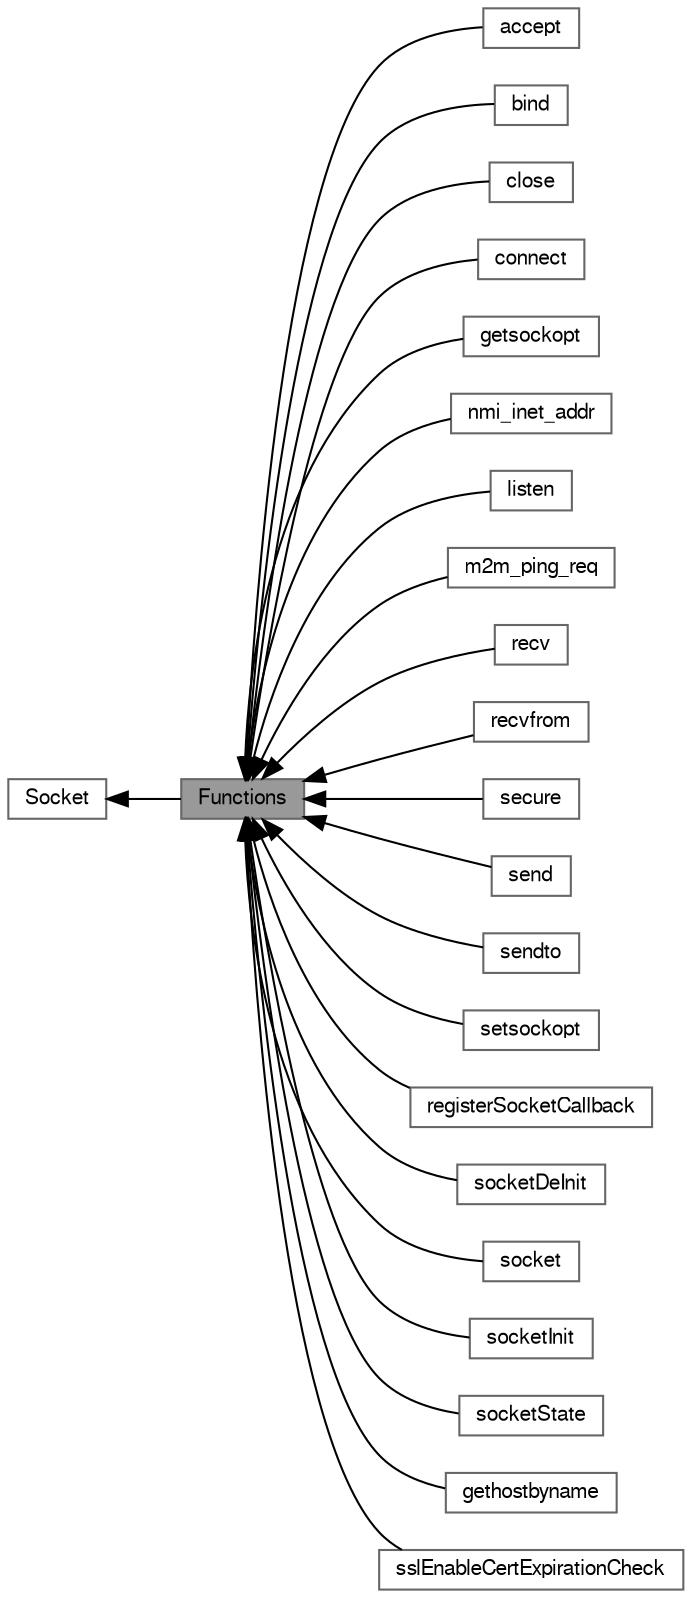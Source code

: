 digraph "Functions"
{
 // LATEX_PDF_SIZE
  bgcolor="transparent";
  edge [fontname=FreeSans,fontsize=10,labelfontname=FreeSans,labelfontsize=10];
  node [fontname=FreeSans,fontsize=10,shape=box,height=0.2,width=0.4];
  rankdir=LR;
  Node10 [label="accept",height=0.2,width=0.4,color="grey40", fillcolor="white", style="filled",URL="$group___accept_fn.html",tooltip="The function has no current implementation."];
  Node8 [label="bind",height=0.2,width=0.4,color="grey40", fillcolor="white", style="filled",URL="$group___bind_fn.html",tooltip="Asynchronous bind function associates the provided address and local port to the socket."];
  Node17 [label="close",height=0.2,width=0.4,color="grey40", fillcolor="white", style="filled",URL="$group___close_socket_fn.html",tooltip="Synchronous close function, releases all the socket assigned resources."];
  Node11 [label="connect",height=0.2,width=0.4,color="grey40", fillcolor="white", style="filled",URL="$group___connect_fn.html",tooltip="Establishes a TCP connection with a remote server."];
  Node22 [label="getsockopt",height=0.2,width=0.4,color="grey40", fillcolor="white", style="filled",URL="$group___get_socket_options_fn.html",tooltip="Get socket options retrieves This Function isn't implemented yet but this is the form that will be re..."];
  Node18 [label="nmi_inet_addr",height=0.2,width=0.4,color="grey40", fillcolor="white", style="filled",URL="$group___inet_address_fn.html",tooltip="Synchronous function which returns a BSD socket compliant Internet Protocol (IPv4) socket address."];
  Node9 [label="listen",height=0.2,width=0.4,color="grey40", fillcolor="white", style="filled",URL="$group___listen_fn.html",tooltip="After successful socket binding to an IP address and port on the system, start listening on a passive..."];
  Node23 [label="m2m_ping_req",height=0.2,width=0.4,color="grey40", fillcolor="white", style="filled",URL="$group___ping_fn.html",tooltip="The function sends ping request to the given IP Address."];
  Node13 [label="recv",height=0.2,width=0.4,color="grey40", fillcolor="white", style="filled",URL="$group___receive_fn.html",tooltip="An asynchronous receive function, used to retrieve data from a TCP stream."];
  Node14 [label="recvfrom",height=0.2,width=0.4,color="grey40", fillcolor="white", style="filled",URL="$group___receive_from_socket_fn.html",tooltip="Receives data from a UDP Socket."];
  Node12 [label="secure",height=0.2,width=0.4,color="grey40", fillcolor="white", style="filled",URL="$group___secure_fn.html",tooltip="Converts an (insecure) TCP connection with a remote server into a secure TLS-over-TCP connection."];
  Node15 [label="send",height=0.2,width=0.4,color="grey40", fillcolor="white", style="filled",URL="$group___send_fn.html",tooltip="Asynchronous sending function, used to send data on a TCP/UDP socket."];
  Node16 [label="sendto",height=0.2,width=0.4,color="grey40", fillcolor="white", style="filled",URL="$group___send_to_socket_fn.html",tooltip="Asynchronous sending function, used to send data on a UDP socket."];
  Node21 [label="setsockopt",height=0.2,width=0.4,color="grey40", fillcolor="white", style="filled",URL="$group___set_socket_option_fn.html",tooltip="The setsockopt() function shall set the option specified by the option_name argument,..."];
  Node1 [label="Functions",height=0.2,width=0.4,color="gray40", fillcolor="grey60", style="filled", fontcolor="black",tooltip=" "];
  Node6 [label="registerSocketCallback",height=0.2,width=0.4,color="grey40", fillcolor="white", style="filled",URL="$group___socket_callback_fn.html",tooltip="Register two callback functions one for asynchronous socket events and the other one for DNS callback..."];
  Node4 [label="socketDeInit",height=0.2,width=0.4,color="grey40", fillcolor="white", style="filled",URL="$group___socket_de_initialization_fn.html",tooltip=" "];
  Node7 [label="socket",height=0.2,width=0.4,color="grey40", fillcolor="white", style="filled",URL="$group___socket_fn.html",tooltip="Synchronous socket allocation function based on the specified socket type."];
  Node2 [label="Socket",height=0.2,width=0.4,color="grey40", fillcolor="white", style="filled",URL="$group___socket_header.html",tooltip="BSD compatible socket interface between the host layer and the network protocol stacks in the firmwar..."];
  Node3 [label="socketInit",height=0.2,width=0.4,color="grey40", fillcolor="white", style="filled",URL="$group___socket_initialization_fn.html",tooltip="The function performs the necessary initializations for the socket library through the following step..."];
  Node5 [label="socketState",height=0.2,width=0.4,color="grey40", fillcolor="white", style="filled",URL="$group___socket_state_fn.html",tooltip=" "];
  Node19 [label="gethostbyname",height=0.2,width=0.4,color="grey40", fillcolor="white", style="filled",URL="$group__gethostbyname_fn.html",tooltip="Asynchronous DNS resolving function."];
  Node20 [label="sslEnableCertExpirationCheck",height=0.2,width=0.4,color="grey40", fillcolor="white", style="filled",URL="$group__ssl_enable_cert_expiration_check_fn.html",tooltip="Configure the behavior of the SSL Library for Certificate Expiry Validation."];
  Node2->Node1 [shape=plaintext, dir="back", style="solid"];
  Node1->Node3 [shape=plaintext, dir="back", style="solid"];
  Node1->Node4 [shape=plaintext, dir="back", style="solid"];
  Node1->Node5 [shape=plaintext, dir="back", style="solid"];
  Node1->Node6 [shape=plaintext, dir="back", style="solid"];
  Node1->Node7 [shape=plaintext, dir="back", style="solid"];
  Node1->Node8 [shape=plaintext, dir="back", style="solid"];
  Node1->Node9 [shape=plaintext, dir="back", style="solid"];
  Node1->Node10 [shape=plaintext, dir="back", style="solid"];
  Node1->Node11 [shape=plaintext, dir="back", style="solid"];
  Node1->Node12 [shape=plaintext, dir="back", style="solid"];
  Node1->Node13 [shape=plaintext, dir="back", style="solid"];
  Node1->Node14 [shape=plaintext, dir="back", style="solid"];
  Node1->Node15 [shape=plaintext, dir="back", style="solid"];
  Node1->Node16 [shape=plaintext, dir="back", style="solid"];
  Node1->Node17 [shape=plaintext, dir="back", style="solid"];
  Node1->Node18 [shape=plaintext, dir="back", style="solid"];
  Node1->Node19 [shape=plaintext, dir="back", style="solid"];
  Node1->Node20 [shape=plaintext, dir="back", style="solid"];
  Node1->Node21 [shape=plaintext, dir="back", style="solid"];
  Node1->Node22 [shape=plaintext, dir="back", style="solid"];
  Node1->Node23 [shape=plaintext, dir="back", style="solid"];
}
